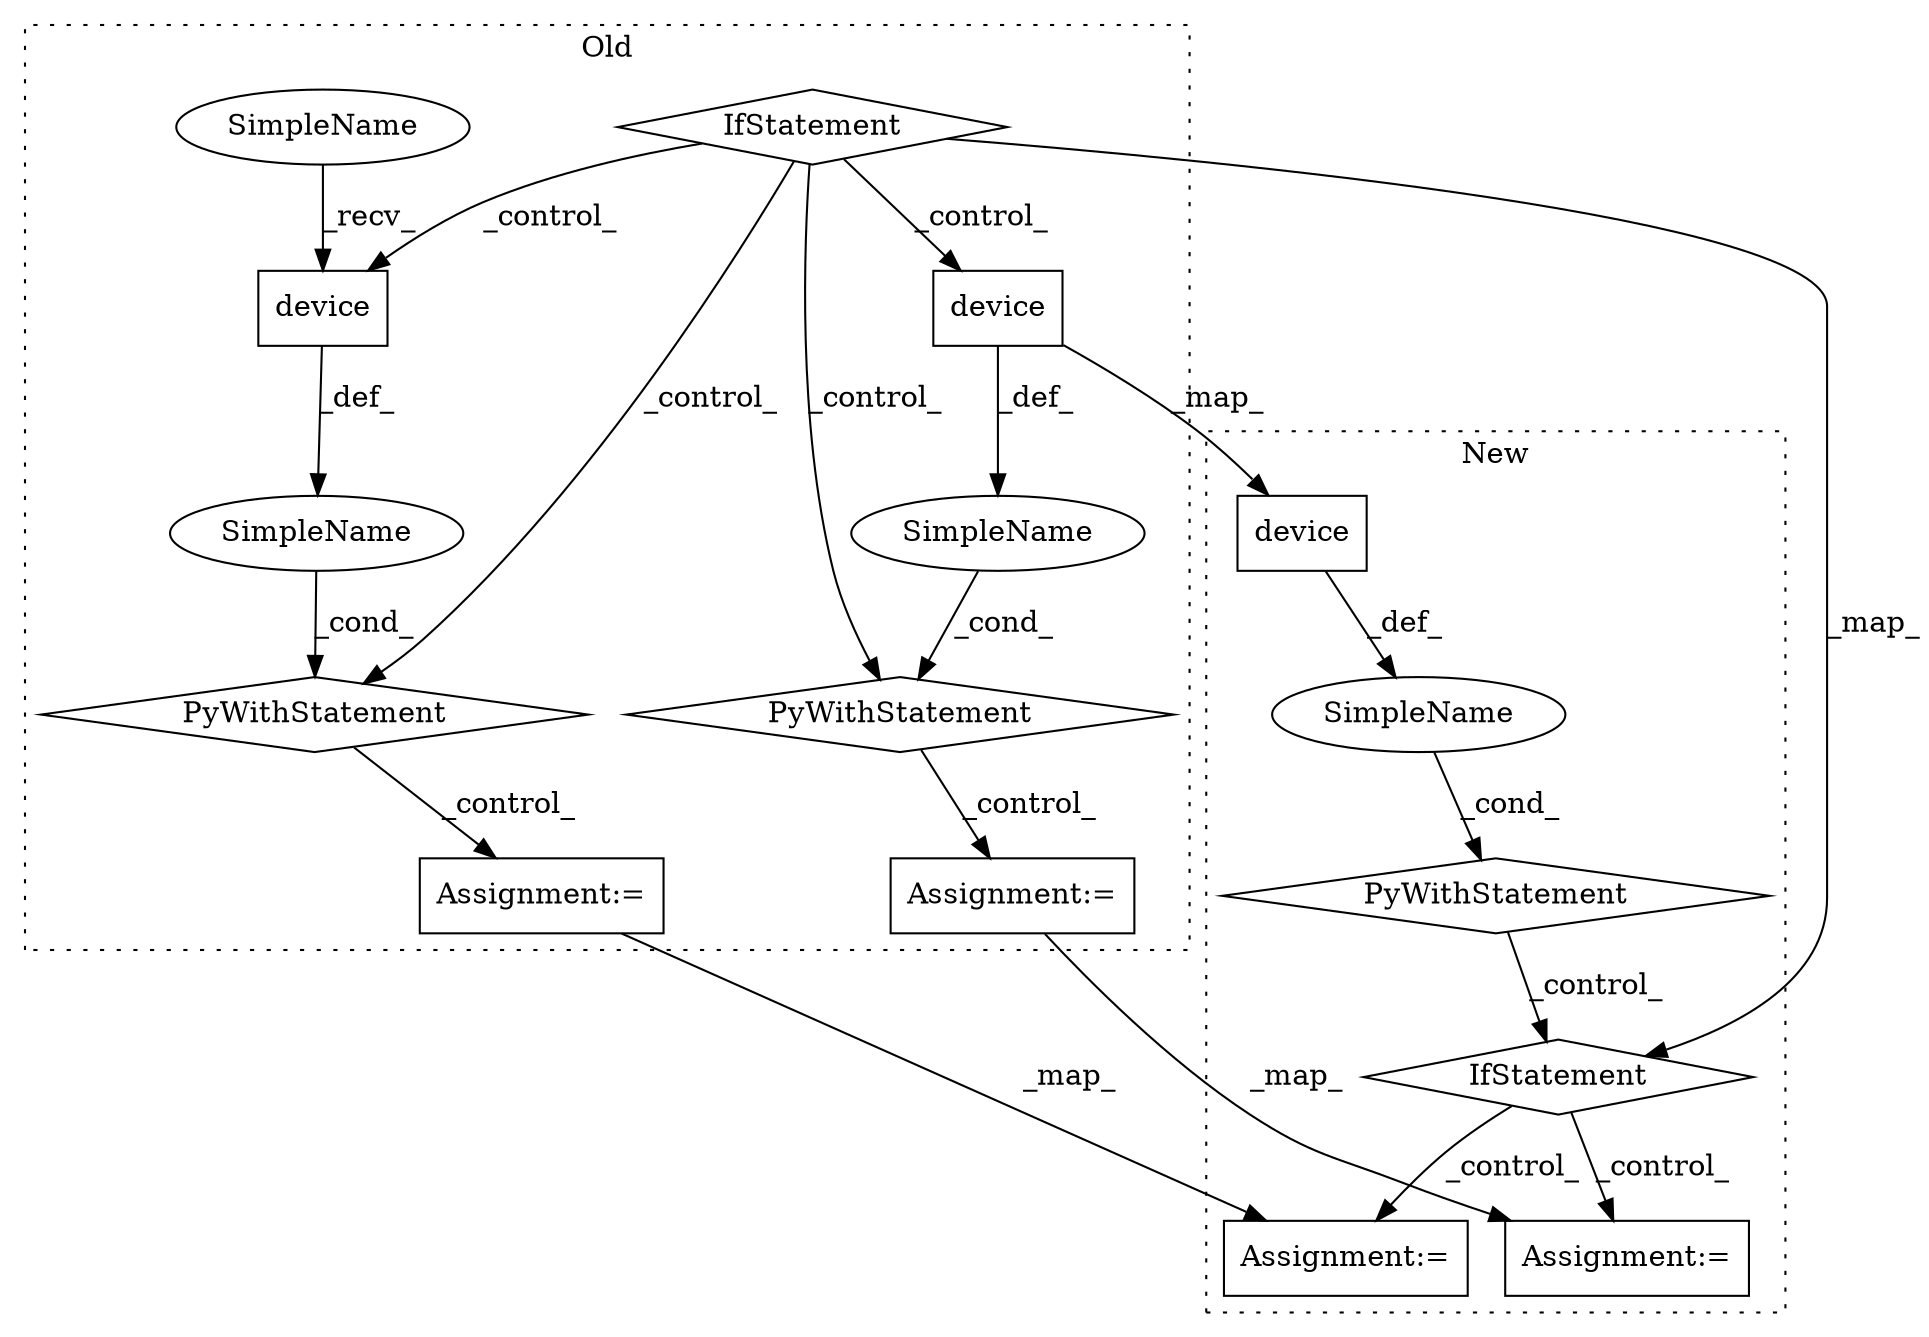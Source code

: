 digraph G {
subgraph cluster0 {
1 [label="device" a="32" s="36144,36159" l="7,1" shape="box"];
3 [label="PyWithStatement" a="104" s="36123,36160" l="10,2" shape="diamond"];
6 [label="Assignment:=" a="7" s="36182" l="1" shape="box"];
7 [label="SimpleName" a="42" s="" l="" shape="ellipse"];
8 [label="device" a="32" s="36454,36469" l="7,1" shape="box"];
10 [label="IfStatement" a="25" s="35885,35909" l="4,2" shape="diamond"];
12 [label="PyWithStatement" a="104" s="36433,36470" l="10,2" shape="diamond"];
13 [label="SimpleName" a="42" s="" l="" shape="ellipse"];
14 [label="Assignment:=" a="7" s="36488" l="1" shape="box"];
16 [label="SimpleName" a="42" s="36133" l="10" shape="ellipse"];
label = "Old";
style="dotted";
}
subgraph cluster1 {
2 [label="PyWithStatement" a="104" s="37444,37481" l="10,2" shape="diamond"];
4 [label="SimpleName" a="42" s="" l="" shape="ellipse"];
5 [label="Assignment:=" a="7" s="38039" l="1" shape="box"];
9 [label="device" a="32" s="37465,37480" l="7,1" shape="box"];
11 [label="IfStatement" a="25" s="37781,37805" l="4,2" shape="diamond"];
15 [label="Assignment:=" a="7" s="38294" l="1" shape="box"];
label = "New";
style="dotted";
}
1 -> 7 [label="_def_"];
2 -> 11 [label="_control_"];
3 -> 6 [label="_control_"];
4 -> 2 [label="_cond_"];
6 -> 5 [label="_map_"];
7 -> 3 [label="_cond_"];
8 -> 13 [label="_def_"];
8 -> 9 [label="_map_"];
9 -> 4 [label="_def_"];
10 -> 1 [label="_control_"];
10 -> 11 [label="_map_"];
10 -> 3 [label="_control_"];
10 -> 8 [label="_control_"];
10 -> 12 [label="_control_"];
11 -> 15 [label="_control_"];
11 -> 5 [label="_control_"];
12 -> 14 [label="_control_"];
13 -> 12 [label="_cond_"];
14 -> 15 [label="_map_"];
16 -> 1 [label="_recv_"];
}